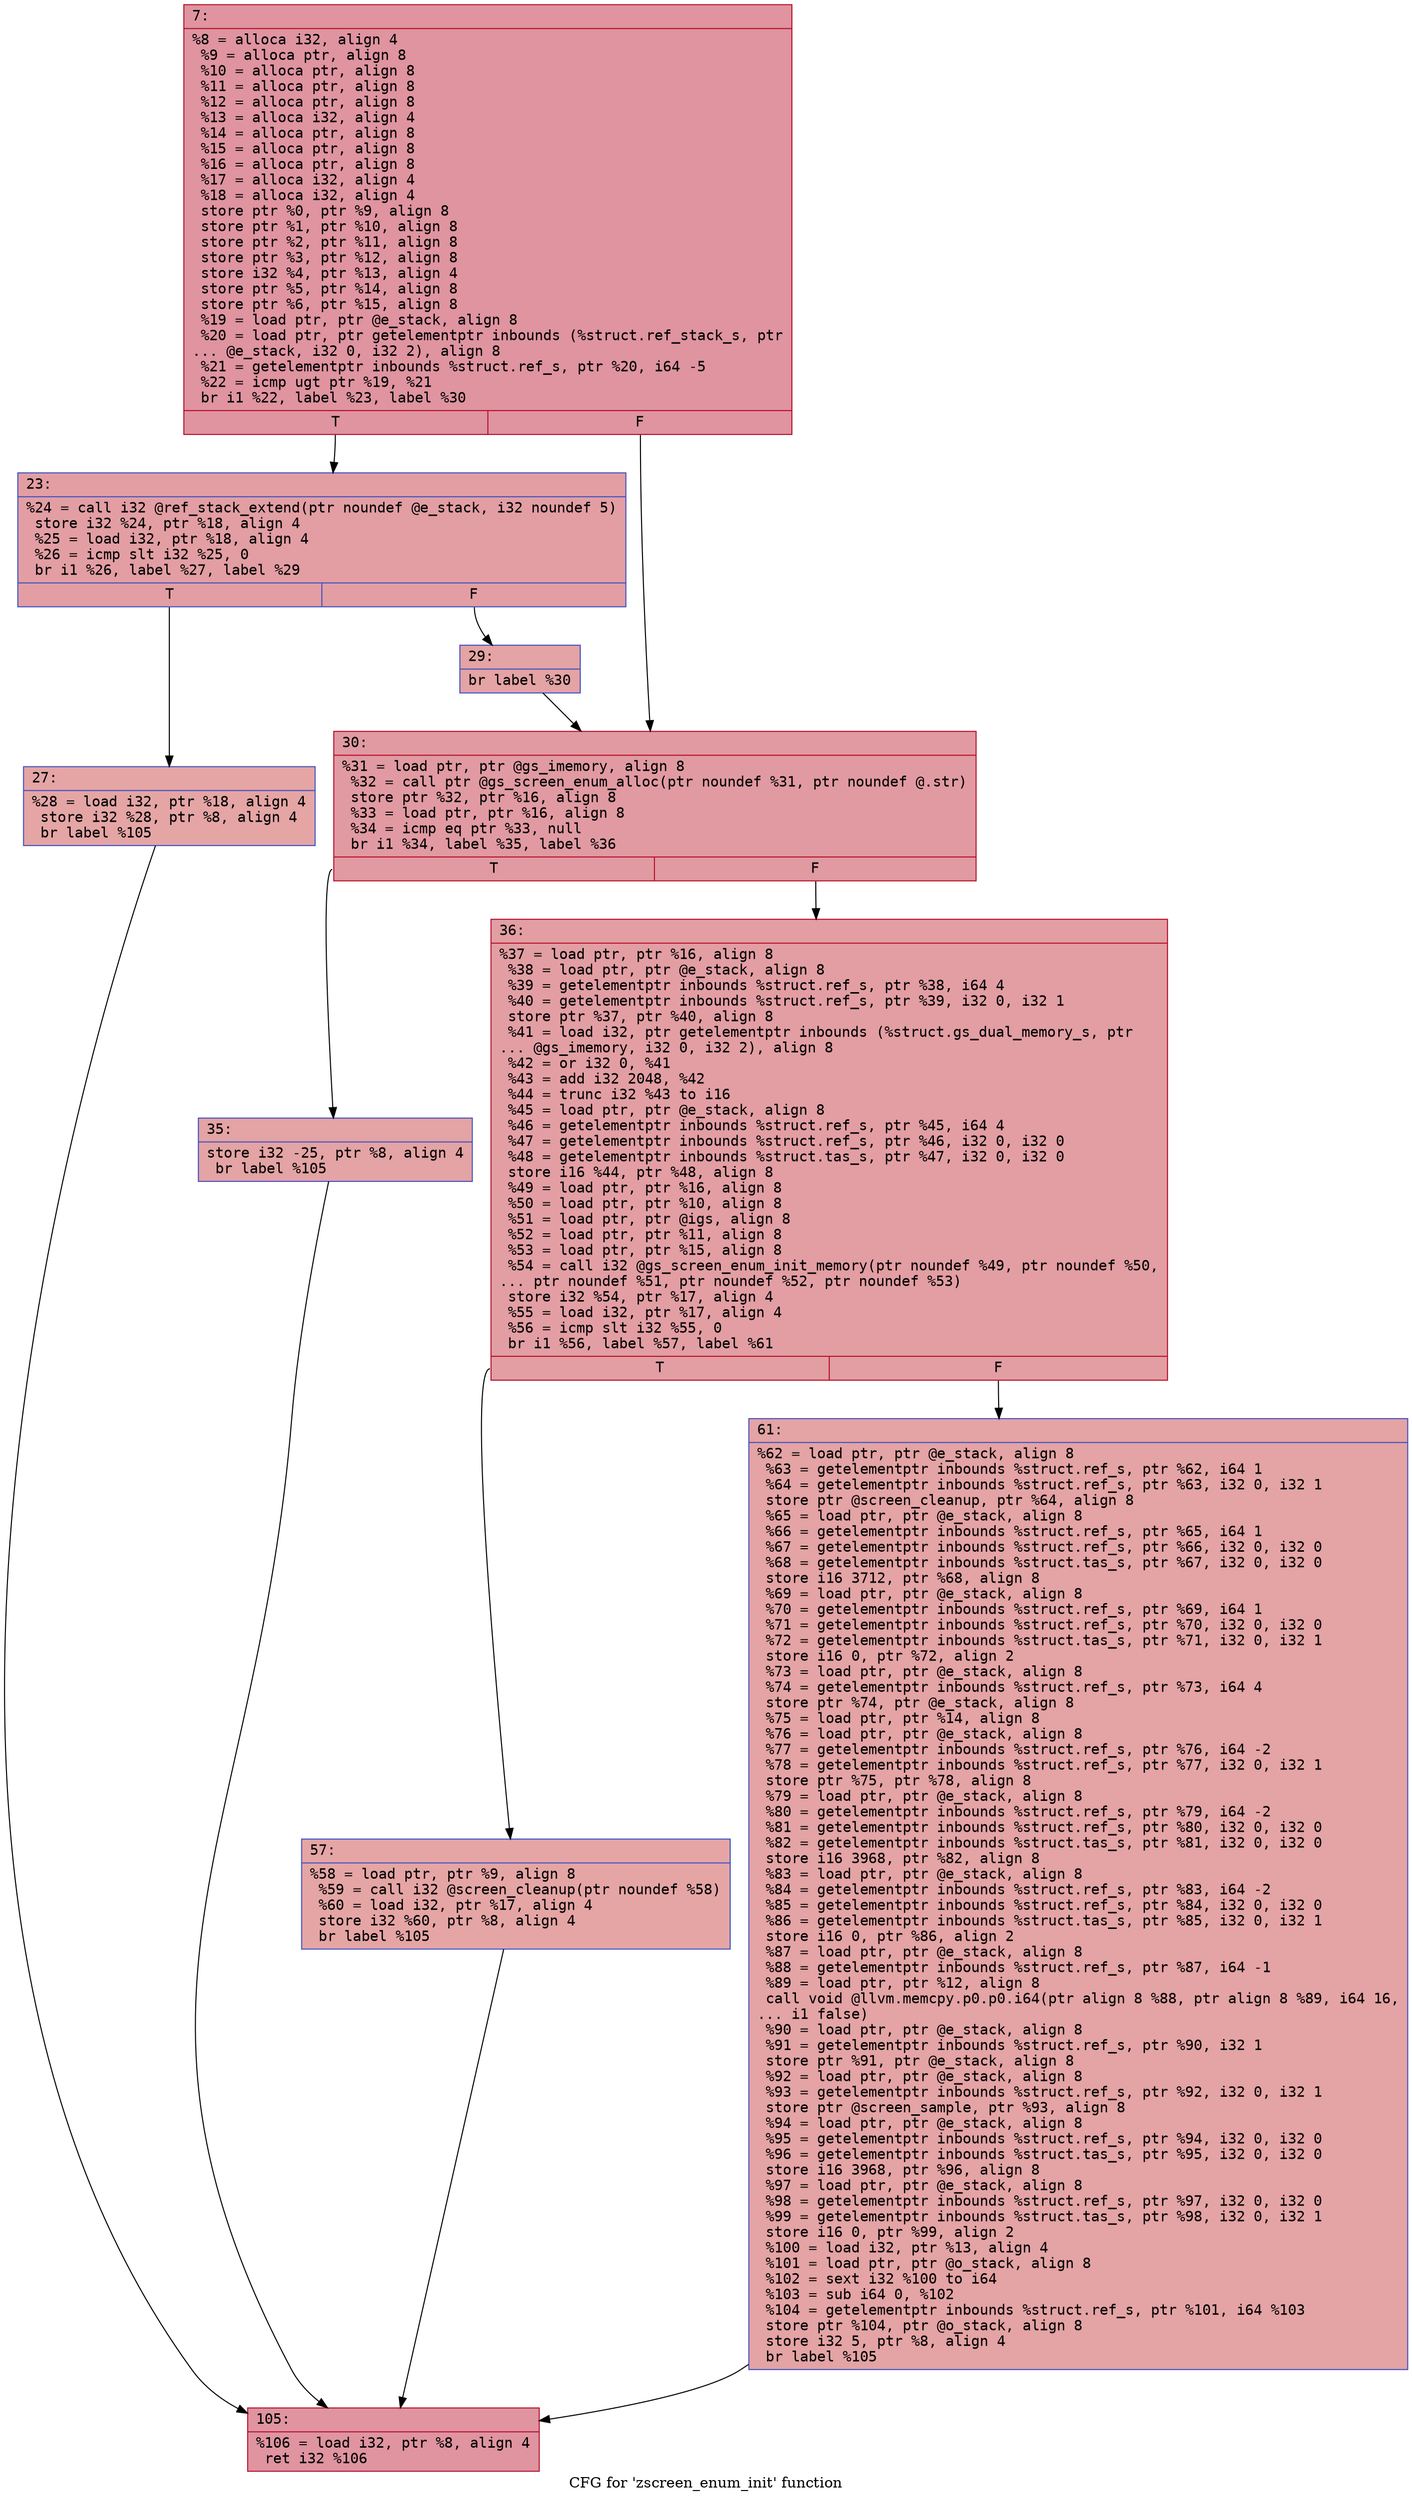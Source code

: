 digraph "CFG for 'zscreen_enum_init' function" {
	label="CFG for 'zscreen_enum_init' function";

	Node0x6000033b4f00 [shape=record,color="#b70d28ff", style=filled, fillcolor="#b70d2870" fontname="Courier",label="{7:\l|  %8 = alloca i32, align 4\l  %9 = alloca ptr, align 8\l  %10 = alloca ptr, align 8\l  %11 = alloca ptr, align 8\l  %12 = alloca ptr, align 8\l  %13 = alloca i32, align 4\l  %14 = alloca ptr, align 8\l  %15 = alloca ptr, align 8\l  %16 = alloca ptr, align 8\l  %17 = alloca i32, align 4\l  %18 = alloca i32, align 4\l  store ptr %0, ptr %9, align 8\l  store ptr %1, ptr %10, align 8\l  store ptr %2, ptr %11, align 8\l  store ptr %3, ptr %12, align 8\l  store i32 %4, ptr %13, align 4\l  store ptr %5, ptr %14, align 8\l  store ptr %6, ptr %15, align 8\l  %19 = load ptr, ptr @e_stack, align 8\l  %20 = load ptr, ptr getelementptr inbounds (%struct.ref_stack_s, ptr\l... @e_stack, i32 0, i32 2), align 8\l  %21 = getelementptr inbounds %struct.ref_s, ptr %20, i64 -5\l  %22 = icmp ugt ptr %19, %21\l  br i1 %22, label %23, label %30\l|{<s0>T|<s1>F}}"];
	Node0x6000033b4f00:s0 -> Node0x6000033b4f50[tooltip="7 -> 23\nProbability 50.00%" ];
	Node0x6000033b4f00:s1 -> Node0x6000033b5040[tooltip="7 -> 30\nProbability 50.00%" ];
	Node0x6000033b4f50 [shape=record,color="#3d50c3ff", style=filled, fillcolor="#be242e70" fontname="Courier",label="{23:\l|  %24 = call i32 @ref_stack_extend(ptr noundef @e_stack, i32 noundef 5)\l  store i32 %24, ptr %18, align 4\l  %25 = load i32, ptr %18, align 4\l  %26 = icmp slt i32 %25, 0\l  br i1 %26, label %27, label %29\l|{<s0>T|<s1>F}}"];
	Node0x6000033b4f50:s0 -> Node0x6000033b4fa0[tooltip="23 -> 27\nProbability 37.50%" ];
	Node0x6000033b4f50:s1 -> Node0x6000033b4ff0[tooltip="23 -> 29\nProbability 62.50%" ];
	Node0x6000033b4fa0 [shape=record,color="#3d50c3ff", style=filled, fillcolor="#c5333470" fontname="Courier",label="{27:\l|  %28 = load i32, ptr %18, align 4\l  store i32 %28, ptr %8, align 4\l  br label %105\l}"];
	Node0x6000033b4fa0 -> Node0x6000033b51d0[tooltip="27 -> 105\nProbability 100.00%" ];
	Node0x6000033b4ff0 [shape=record,color="#3d50c3ff", style=filled, fillcolor="#c32e3170" fontname="Courier",label="{29:\l|  br label %30\l}"];
	Node0x6000033b4ff0 -> Node0x6000033b5040[tooltip="29 -> 30\nProbability 100.00%" ];
	Node0x6000033b5040 [shape=record,color="#b70d28ff", style=filled, fillcolor="#bb1b2c70" fontname="Courier",label="{30:\l|  %31 = load ptr, ptr @gs_imemory, align 8\l  %32 = call ptr @gs_screen_enum_alloc(ptr noundef %31, ptr noundef @.str)\l  store ptr %32, ptr %16, align 8\l  %33 = load ptr, ptr %16, align 8\l  %34 = icmp eq ptr %33, null\l  br i1 %34, label %35, label %36\l|{<s0>T|<s1>F}}"];
	Node0x6000033b5040:s0 -> Node0x6000033b5090[tooltip="30 -> 35\nProbability 37.50%" ];
	Node0x6000033b5040:s1 -> Node0x6000033b50e0[tooltip="30 -> 36\nProbability 62.50%" ];
	Node0x6000033b5090 [shape=record,color="#3d50c3ff", style=filled, fillcolor="#c32e3170" fontname="Courier",label="{35:\l|  store i32 -25, ptr %8, align 4\l  br label %105\l}"];
	Node0x6000033b5090 -> Node0x6000033b51d0[tooltip="35 -> 105\nProbability 100.00%" ];
	Node0x6000033b50e0 [shape=record,color="#b70d28ff", style=filled, fillcolor="#be242e70" fontname="Courier",label="{36:\l|  %37 = load ptr, ptr %16, align 8\l  %38 = load ptr, ptr @e_stack, align 8\l  %39 = getelementptr inbounds %struct.ref_s, ptr %38, i64 4\l  %40 = getelementptr inbounds %struct.ref_s, ptr %39, i32 0, i32 1\l  store ptr %37, ptr %40, align 8\l  %41 = load i32, ptr getelementptr inbounds (%struct.gs_dual_memory_s, ptr\l... @gs_imemory, i32 0, i32 2), align 8\l  %42 = or i32 0, %41\l  %43 = add i32 2048, %42\l  %44 = trunc i32 %43 to i16\l  %45 = load ptr, ptr @e_stack, align 8\l  %46 = getelementptr inbounds %struct.ref_s, ptr %45, i64 4\l  %47 = getelementptr inbounds %struct.ref_s, ptr %46, i32 0, i32 0\l  %48 = getelementptr inbounds %struct.tas_s, ptr %47, i32 0, i32 0\l  store i16 %44, ptr %48, align 8\l  %49 = load ptr, ptr %16, align 8\l  %50 = load ptr, ptr %10, align 8\l  %51 = load ptr, ptr @igs, align 8\l  %52 = load ptr, ptr %11, align 8\l  %53 = load ptr, ptr %15, align 8\l  %54 = call i32 @gs_screen_enum_init_memory(ptr noundef %49, ptr noundef %50,\l... ptr noundef %51, ptr noundef %52, ptr noundef %53)\l  store i32 %54, ptr %17, align 4\l  %55 = load i32, ptr %17, align 4\l  %56 = icmp slt i32 %55, 0\l  br i1 %56, label %57, label %61\l|{<s0>T|<s1>F}}"];
	Node0x6000033b50e0:s0 -> Node0x6000033b5130[tooltip="36 -> 57\nProbability 37.50%" ];
	Node0x6000033b50e0:s1 -> Node0x6000033b5180[tooltip="36 -> 61\nProbability 62.50%" ];
	Node0x6000033b5130 [shape=record,color="#3d50c3ff", style=filled, fillcolor="#c5333470" fontname="Courier",label="{57:\l|  %58 = load ptr, ptr %9, align 8\l  %59 = call i32 @screen_cleanup(ptr noundef %58)\l  %60 = load i32, ptr %17, align 4\l  store i32 %60, ptr %8, align 4\l  br label %105\l}"];
	Node0x6000033b5130 -> Node0x6000033b51d0[tooltip="57 -> 105\nProbability 100.00%" ];
	Node0x6000033b5180 [shape=record,color="#3d50c3ff", style=filled, fillcolor="#c32e3170" fontname="Courier",label="{61:\l|  %62 = load ptr, ptr @e_stack, align 8\l  %63 = getelementptr inbounds %struct.ref_s, ptr %62, i64 1\l  %64 = getelementptr inbounds %struct.ref_s, ptr %63, i32 0, i32 1\l  store ptr @screen_cleanup, ptr %64, align 8\l  %65 = load ptr, ptr @e_stack, align 8\l  %66 = getelementptr inbounds %struct.ref_s, ptr %65, i64 1\l  %67 = getelementptr inbounds %struct.ref_s, ptr %66, i32 0, i32 0\l  %68 = getelementptr inbounds %struct.tas_s, ptr %67, i32 0, i32 0\l  store i16 3712, ptr %68, align 8\l  %69 = load ptr, ptr @e_stack, align 8\l  %70 = getelementptr inbounds %struct.ref_s, ptr %69, i64 1\l  %71 = getelementptr inbounds %struct.ref_s, ptr %70, i32 0, i32 0\l  %72 = getelementptr inbounds %struct.tas_s, ptr %71, i32 0, i32 1\l  store i16 0, ptr %72, align 2\l  %73 = load ptr, ptr @e_stack, align 8\l  %74 = getelementptr inbounds %struct.ref_s, ptr %73, i64 4\l  store ptr %74, ptr @e_stack, align 8\l  %75 = load ptr, ptr %14, align 8\l  %76 = load ptr, ptr @e_stack, align 8\l  %77 = getelementptr inbounds %struct.ref_s, ptr %76, i64 -2\l  %78 = getelementptr inbounds %struct.ref_s, ptr %77, i32 0, i32 1\l  store ptr %75, ptr %78, align 8\l  %79 = load ptr, ptr @e_stack, align 8\l  %80 = getelementptr inbounds %struct.ref_s, ptr %79, i64 -2\l  %81 = getelementptr inbounds %struct.ref_s, ptr %80, i32 0, i32 0\l  %82 = getelementptr inbounds %struct.tas_s, ptr %81, i32 0, i32 0\l  store i16 3968, ptr %82, align 8\l  %83 = load ptr, ptr @e_stack, align 8\l  %84 = getelementptr inbounds %struct.ref_s, ptr %83, i64 -2\l  %85 = getelementptr inbounds %struct.ref_s, ptr %84, i32 0, i32 0\l  %86 = getelementptr inbounds %struct.tas_s, ptr %85, i32 0, i32 1\l  store i16 0, ptr %86, align 2\l  %87 = load ptr, ptr @e_stack, align 8\l  %88 = getelementptr inbounds %struct.ref_s, ptr %87, i64 -1\l  %89 = load ptr, ptr %12, align 8\l  call void @llvm.memcpy.p0.p0.i64(ptr align 8 %88, ptr align 8 %89, i64 16,\l... i1 false)\l  %90 = load ptr, ptr @e_stack, align 8\l  %91 = getelementptr inbounds %struct.ref_s, ptr %90, i32 1\l  store ptr %91, ptr @e_stack, align 8\l  %92 = load ptr, ptr @e_stack, align 8\l  %93 = getelementptr inbounds %struct.ref_s, ptr %92, i32 0, i32 1\l  store ptr @screen_sample, ptr %93, align 8\l  %94 = load ptr, ptr @e_stack, align 8\l  %95 = getelementptr inbounds %struct.ref_s, ptr %94, i32 0, i32 0\l  %96 = getelementptr inbounds %struct.tas_s, ptr %95, i32 0, i32 0\l  store i16 3968, ptr %96, align 8\l  %97 = load ptr, ptr @e_stack, align 8\l  %98 = getelementptr inbounds %struct.ref_s, ptr %97, i32 0, i32 0\l  %99 = getelementptr inbounds %struct.tas_s, ptr %98, i32 0, i32 1\l  store i16 0, ptr %99, align 2\l  %100 = load i32, ptr %13, align 4\l  %101 = load ptr, ptr @o_stack, align 8\l  %102 = sext i32 %100 to i64\l  %103 = sub i64 0, %102\l  %104 = getelementptr inbounds %struct.ref_s, ptr %101, i64 %103\l  store ptr %104, ptr @o_stack, align 8\l  store i32 5, ptr %8, align 4\l  br label %105\l}"];
	Node0x6000033b5180 -> Node0x6000033b51d0[tooltip="61 -> 105\nProbability 100.00%" ];
	Node0x6000033b51d0 [shape=record,color="#b70d28ff", style=filled, fillcolor="#b70d2870" fontname="Courier",label="{105:\l|  %106 = load i32, ptr %8, align 4\l  ret i32 %106\l}"];
}
